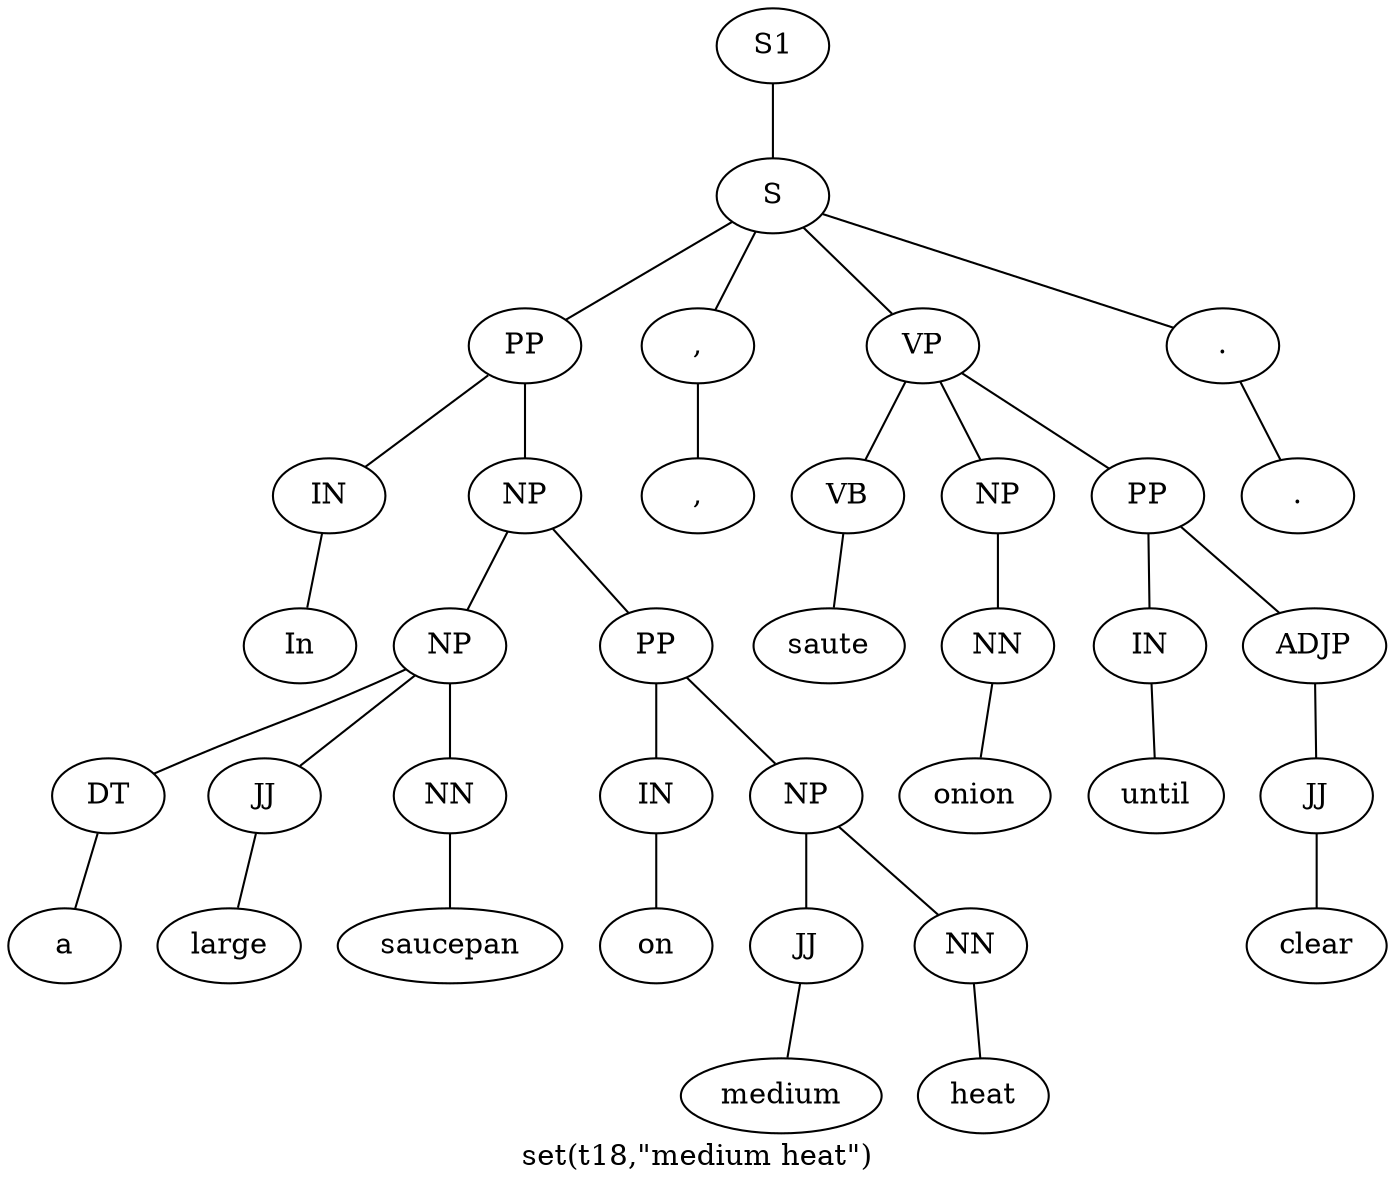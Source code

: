 graph SyntaxGraph {
	label = "set(t18,\"medium heat\")";
	Node0 [label="S1"];
	Node1 [label="S"];
	Node2 [label="PP"];
	Node3 [label="IN"];
	Node4 [label="In"];
	Node5 [label="NP"];
	Node6 [label="NP"];
	Node7 [label="DT"];
	Node8 [label="a"];
	Node9 [label="JJ"];
	Node10 [label="large"];
	Node11 [label="NN"];
	Node12 [label="saucepan"];
	Node13 [label="PP"];
	Node14 [label="IN"];
	Node15 [label="on"];
	Node16 [label="NP"];
	Node17 [label="JJ"];
	Node18 [label="medium"];
	Node19 [label="NN"];
	Node20 [label="heat"];
	Node21 [label=","];
	Node22 [label=","];
	Node23 [label="VP"];
	Node24 [label="VB"];
	Node25 [label="saute"];
	Node26 [label="NP"];
	Node27 [label="NN"];
	Node28 [label="onion"];
	Node29 [label="PP"];
	Node30 [label="IN"];
	Node31 [label="until"];
	Node32 [label="ADJP"];
	Node33 [label="JJ"];
	Node34 [label="clear"];
	Node35 [label="."];
	Node36 [label="."];

	Node0 -- Node1;
	Node1 -- Node2;
	Node1 -- Node21;
	Node1 -- Node23;
	Node1 -- Node35;
	Node2 -- Node3;
	Node2 -- Node5;
	Node3 -- Node4;
	Node5 -- Node6;
	Node5 -- Node13;
	Node6 -- Node7;
	Node6 -- Node9;
	Node6 -- Node11;
	Node7 -- Node8;
	Node9 -- Node10;
	Node11 -- Node12;
	Node13 -- Node14;
	Node13 -- Node16;
	Node14 -- Node15;
	Node16 -- Node17;
	Node16 -- Node19;
	Node17 -- Node18;
	Node19 -- Node20;
	Node21 -- Node22;
	Node23 -- Node24;
	Node23 -- Node26;
	Node23 -- Node29;
	Node24 -- Node25;
	Node26 -- Node27;
	Node27 -- Node28;
	Node29 -- Node30;
	Node29 -- Node32;
	Node30 -- Node31;
	Node32 -- Node33;
	Node33 -- Node34;
	Node35 -- Node36;
}